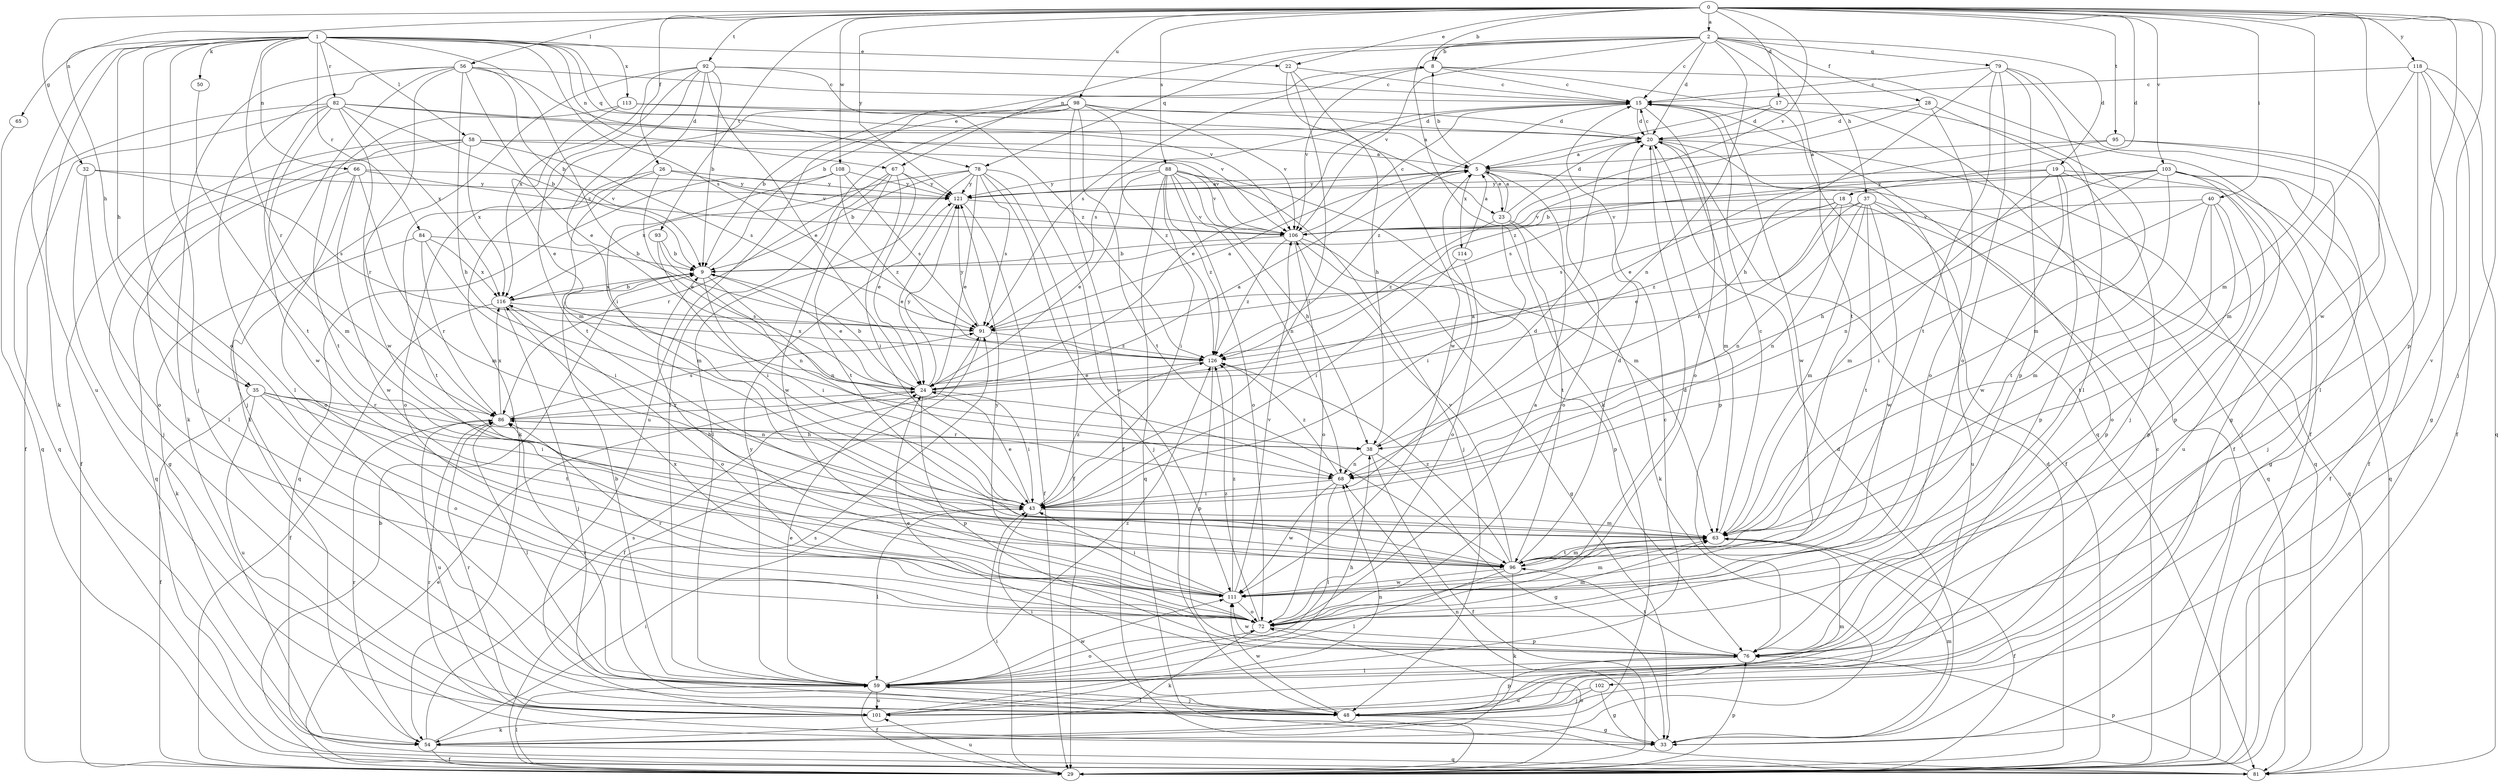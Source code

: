 strict digraph  {
0;
1;
2;
5;
8;
9;
15;
17;
18;
19;
20;
22;
23;
24;
26;
28;
29;
32;
33;
35;
37;
38;
40;
43;
48;
50;
54;
56;
58;
59;
63;
65;
66;
67;
68;
72;
76;
78;
79;
81;
82;
84;
86;
88;
91;
92;
93;
95;
96;
98;
101;
102;
103;
106;
108;
111;
113;
114;
116;
118;
121;
126;
0 -> 2  [label=a];
0 -> 8  [label=b];
0 -> 17  [label=d];
0 -> 18  [label=d];
0 -> 22  [label=e];
0 -> 26  [label=f];
0 -> 32  [label=g];
0 -> 35  [label=h];
0 -> 40  [label=i];
0 -> 48  [label=j];
0 -> 56  [label=l];
0 -> 63  [label=m];
0 -> 76  [label=p];
0 -> 88  [label=s];
0 -> 92  [label=t];
0 -> 93  [label=t];
0 -> 95  [label=t];
0 -> 98  [label=u];
0 -> 102  [label=v];
0 -> 103  [label=v];
0 -> 106  [label=v];
0 -> 108  [label=w];
0 -> 111  [label=w];
0 -> 118  [label=y];
0 -> 121  [label=y];
1 -> 22  [label=e];
1 -> 23  [label=e];
1 -> 35  [label=h];
1 -> 48  [label=j];
1 -> 50  [label=k];
1 -> 54  [label=k];
1 -> 58  [label=l];
1 -> 65  [label=n];
1 -> 66  [label=n];
1 -> 67  [label=n];
1 -> 72  [label=o];
1 -> 78  [label=q];
1 -> 82  [label=r];
1 -> 84  [label=r];
1 -> 86  [label=r];
1 -> 91  [label=s];
1 -> 101  [label=u];
1 -> 113  [label=x];
1 -> 126  [label=z];
2 -> 8  [label=b];
2 -> 15  [label=c];
2 -> 19  [label=d];
2 -> 20  [label=d];
2 -> 28  [label=f];
2 -> 37  [label=h];
2 -> 54  [label=k];
2 -> 67  [label=n];
2 -> 68  [label=n];
2 -> 78  [label=q];
2 -> 79  [label=q];
2 -> 96  [label=t];
2 -> 106  [label=v];
5 -> 8  [label=b];
5 -> 23  [label=e];
5 -> 72  [label=o];
5 -> 81  [label=q];
5 -> 114  [label=x];
5 -> 121  [label=y];
8 -> 15  [label=c];
8 -> 29  [label=f];
8 -> 81  [label=q];
8 -> 91  [label=s];
8 -> 106  [label=v];
9 -> 8  [label=b];
9 -> 24  [label=e];
9 -> 43  [label=i];
9 -> 68  [label=n];
9 -> 116  [label=x];
15 -> 20  [label=d];
15 -> 24  [label=e];
15 -> 29  [label=f];
15 -> 72  [label=o];
15 -> 91  [label=s];
15 -> 111  [label=w];
15 -> 126  [label=z];
17 -> 5  [label=a];
17 -> 20  [label=d];
17 -> 63  [label=m];
18 -> 68  [label=n];
18 -> 76  [label=p];
18 -> 86  [label=r];
18 -> 91  [label=s];
18 -> 106  [label=v];
18 -> 126  [label=z];
19 -> 33  [label=g];
19 -> 63  [label=m];
19 -> 76  [label=p];
19 -> 81  [label=q];
19 -> 91  [label=s];
19 -> 111  [label=w];
19 -> 121  [label=y];
20 -> 5  [label=a];
20 -> 15  [label=c];
20 -> 29  [label=f];
20 -> 63  [label=m];
20 -> 76  [label=p];
20 -> 81  [label=q];
22 -> 15  [label=c];
22 -> 38  [label=h];
22 -> 43  [label=i];
22 -> 111  [label=w];
23 -> 5  [label=a];
23 -> 20  [label=d];
23 -> 43  [label=i];
23 -> 54  [label=k];
23 -> 96  [label=t];
23 -> 126  [label=z];
24 -> 5  [label=a];
24 -> 9  [label=b];
24 -> 43  [label=i];
24 -> 76  [label=p];
24 -> 86  [label=r];
24 -> 121  [label=y];
26 -> 24  [label=e];
26 -> 72  [label=o];
26 -> 96  [label=t];
26 -> 106  [label=v];
26 -> 121  [label=y];
28 -> 20  [label=d];
28 -> 48  [label=j];
28 -> 72  [label=o];
28 -> 126  [label=z];
29 -> 9  [label=b];
29 -> 15  [label=c];
29 -> 20  [label=d];
29 -> 24  [label=e];
29 -> 43  [label=i];
29 -> 59  [label=l];
29 -> 72  [label=o];
29 -> 76  [label=p];
29 -> 101  [label=u];
32 -> 33  [label=g];
32 -> 72  [label=o];
32 -> 91  [label=s];
32 -> 121  [label=y];
33 -> 20  [label=d];
33 -> 63  [label=m];
33 -> 68  [label=n];
33 -> 86  [label=r];
33 -> 91  [label=s];
35 -> 29  [label=f];
35 -> 43  [label=i];
35 -> 68  [label=n];
35 -> 72  [label=o];
35 -> 86  [label=r];
35 -> 96  [label=t];
35 -> 101  [label=u];
37 -> 24  [label=e];
37 -> 63  [label=m];
37 -> 68  [label=n];
37 -> 81  [label=q];
37 -> 96  [label=t];
37 -> 101  [label=u];
37 -> 106  [label=v];
37 -> 111  [label=w];
38 -> 5  [label=a];
38 -> 29  [label=f];
38 -> 33  [label=g];
38 -> 68  [label=n];
38 -> 86  [label=r];
40 -> 43  [label=i];
40 -> 63  [label=m];
40 -> 72  [label=o];
40 -> 76  [label=p];
40 -> 96  [label=t];
40 -> 106  [label=v];
43 -> 20  [label=d];
43 -> 24  [label=e];
43 -> 59  [label=l];
43 -> 63  [label=m];
43 -> 126  [label=z];
48 -> 33  [label=g];
48 -> 43  [label=i];
48 -> 59  [label=l];
48 -> 63  [label=m];
48 -> 76  [label=p];
48 -> 111  [label=w];
50 -> 96  [label=t];
54 -> 29  [label=f];
54 -> 43  [label=i];
54 -> 81  [label=q];
54 -> 86  [label=r];
54 -> 91  [label=s];
56 -> 9  [label=b];
56 -> 15  [label=c];
56 -> 24  [label=e];
56 -> 38  [label=h];
56 -> 48  [label=j];
56 -> 54  [label=k];
56 -> 59  [label=l];
56 -> 106  [label=v];
56 -> 111  [label=w];
58 -> 5  [label=a];
58 -> 29  [label=f];
58 -> 48  [label=j];
58 -> 59  [label=l];
58 -> 91  [label=s];
58 -> 106  [label=v];
58 -> 116  [label=x];
59 -> 9  [label=b];
59 -> 24  [label=e];
59 -> 29  [label=f];
59 -> 38  [label=h];
59 -> 48  [label=j];
59 -> 72  [label=o];
59 -> 86  [label=r];
59 -> 101  [label=u];
59 -> 111  [label=w];
59 -> 121  [label=y];
59 -> 126  [label=z];
63 -> 15  [label=c];
63 -> 29  [label=f];
63 -> 96  [label=t];
65 -> 81  [label=q];
66 -> 63  [label=m];
66 -> 72  [label=o];
66 -> 81  [label=q];
66 -> 106  [label=v];
66 -> 111  [label=w];
66 -> 121  [label=y];
67 -> 24  [label=e];
67 -> 43  [label=i];
67 -> 86  [label=r];
67 -> 96  [label=t];
67 -> 111  [label=w];
67 -> 121  [label=y];
68 -> 43  [label=i];
68 -> 59  [label=l];
68 -> 111  [label=w];
68 -> 126  [label=z];
72 -> 5  [label=a];
72 -> 20  [label=d];
72 -> 54  [label=k];
72 -> 63  [label=m];
72 -> 76  [label=p];
72 -> 86  [label=r];
72 -> 116  [label=x];
72 -> 126  [label=z];
76 -> 24  [label=e];
76 -> 59  [label=l];
76 -> 96  [label=t];
76 -> 111  [label=w];
78 -> 9  [label=b];
78 -> 24  [label=e];
78 -> 29  [label=f];
78 -> 48  [label=j];
78 -> 59  [label=l];
78 -> 91  [label=s];
78 -> 111  [label=w];
78 -> 116  [label=x];
78 -> 121  [label=y];
79 -> 15  [label=c];
79 -> 33  [label=g];
79 -> 38  [label=h];
79 -> 59  [label=l];
79 -> 72  [label=o];
79 -> 76  [label=p];
79 -> 96  [label=t];
81 -> 76  [label=p];
82 -> 9  [label=b];
82 -> 20  [label=d];
82 -> 29  [label=f];
82 -> 63  [label=m];
82 -> 81  [label=q];
82 -> 86  [label=r];
82 -> 106  [label=v];
82 -> 111  [label=w];
82 -> 116  [label=x];
84 -> 9  [label=b];
84 -> 43  [label=i];
84 -> 54  [label=k];
84 -> 86  [label=r];
84 -> 116  [label=x];
86 -> 38  [label=h];
86 -> 59  [label=l];
86 -> 91  [label=s];
86 -> 101  [label=u];
86 -> 116  [label=x];
88 -> 24  [label=e];
88 -> 38  [label=h];
88 -> 43  [label=i];
88 -> 48  [label=j];
88 -> 63  [label=m];
88 -> 68  [label=n];
88 -> 72  [label=o];
88 -> 81  [label=q];
88 -> 106  [label=v];
88 -> 121  [label=y];
88 -> 126  [label=z];
91 -> 5  [label=a];
91 -> 29  [label=f];
91 -> 121  [label=y];
91 -> 126  [label=z];
92 -> 9  [label=b];
92 -> 15  [label=c];
92 -> 24  [label=e];
92 -> 43  [label=i];
92 -> 54  [label=k];
92 -> 63  [label=m];
92 -> 96  [label=t];
92 -> 116  [label=x];
92 -> 126  [label=z];
93 -> 9  [label=b];
93 -> 43  [label=i];
93 -> 68  [label=n];
95 -> 5  [label=a];
95 -> 24  [label=e];
95 -> 29  [label=f];
95 -> 48  [label=j];
96 -> 20  [label=d];
96 -> 54  [label=k];
96 -> 59  [label=l];
96 -> 63  [label=m];
96 -> 106  [label=v];
96 -> 111  [label=w];
96 -> 126  [label=z];
98 -> 9  [label=b];
98 -> 20  [label=d];
98 -> 29  [label=f];
98 -> 54  [label=k];
98 -> 59  [label=l];
98 -> 96  [label=t];
98 -> 101  [label=u];
98 -> 106  [label=v];
98 -> 126  [label=z];
101 -> 15  [label=c];
101 -> 54  [label=k];
101 -> 68  [label=n];
101 -> 86  [label=r];
102 -> 33  [label=g];
102 -> 48  [label=j];
102 -> 101  [label=u];
103 -> 9  [label=b];
103 -> 29  [label=f];
103 -> 38  [label=h];
103 -> 48  [label=j];
103 -> 68  [label=n];
103 -> 76  [label=p];
103 -> 96  [label=t];
103 -> 101  [label=u];
103 -> 121  [label=y];
106 -> 9  [label=b];
106 -> 15  [label=c];
106 -> 33  [label=g];
106 -> 72  [label=o];
106 -> 76  [label=p];
106 -> 126  [label=z];
108 -> 63  [label=m];
108 -> 81  [label=q];
108 -> 91  [label=s];
108 -> 121  [label=y];
108 -> 126  [label=z];
111 -> 9  [label=b];
111 -> 43  [label=i];
111 -> 63  [label=m];
111 -> 72  [label=o];
111 -> 106  [label=v];
111 -> 121  [label=y];
111 -> 126  [label=z];
113 -> 5  [label=a];
113 -> 20  [label=d];
113 -> 24  [label=e];
113 -> 96  [label=t];
114 -> 5  [label=a];
114 -> 43  [label=i];
114 -> 72  [label=o];
116 -> 9  [label=b];
116 -> 29  [label=f];
116 -> 48  [label=j];
116 -> 72  [label=o];
116 -> 91  [label=s];
118 -> 15  [label=c];
118 -> 29  [label=f];
118 -> 33  [label=g];
118 -> 59  [label=l];
118 -> 63  [label=m];
118 -> 81  [label=q];
121 -> 5  [label=a];
121 -> 24  [label=e];
121 -> 29  [label=f];
121 -> 106  [label=v];
126 -> 24  [label=e];
126 -> 76  [label=p];
126 -> 116  [label=x];
}
